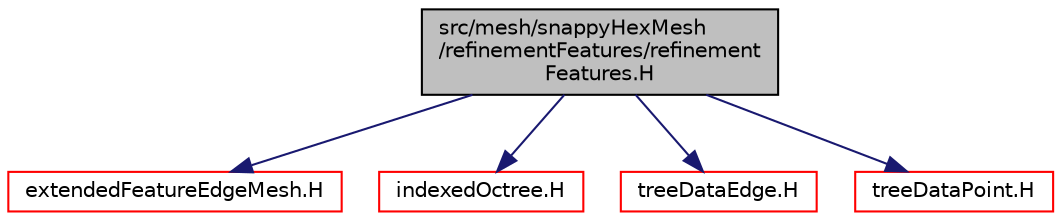 digraph "src/mesh/snappyHexMesh/refinementFeatures/refinementFeatures.H"
{
  bgcolor="transparent";
  edge [fontname="Helvetica",fontsize="10",labelfontname="Helvetica",labelfontsize="10"];
  node [fontname="Helvetica",fontsize="10",shape=record];
  Node1 [label="src/mesh/snappyHexMesh\l/refinementFeatures/refinement\lFeatures.H",height=0.2,width=0.4,color="black", fillcolor="grey75", style="filled", fontcolor="black"];
  Node1 -> Node2 [color="midnightblue",fontsize="10",style="solid",fontname="Helvetica"];
  Node2 [label="extendedFeatureEdgeMesh.H",height=0.2,width=0.4,color="red",URL="$a05095.html"];
  Node1 -> Node3 [color="midnightblue",fontsize="10",style="solid",fontname="Helvetica"];
  Node3 [label="indexedOctree.H",height=0.2,width=0.4,color="red",URL="$a07846.html"];
  Node1 -> Node4 [color="midnightblue",fontsize="10",style="solid",fontname="Helvetica"];
  Node4 [label="treeDataEdge.H",height=0.2,width=0.4,color="red",URL="$a07566.html"];
  Node1 -> Node5 [color="midnightblue",fontsize="10",style="solid",fontname="Helvetica"];
  Node5 [label="treeDataPoint.H",height=0.2,width=0.4,color="red",URL="$a07570.html"];
}
